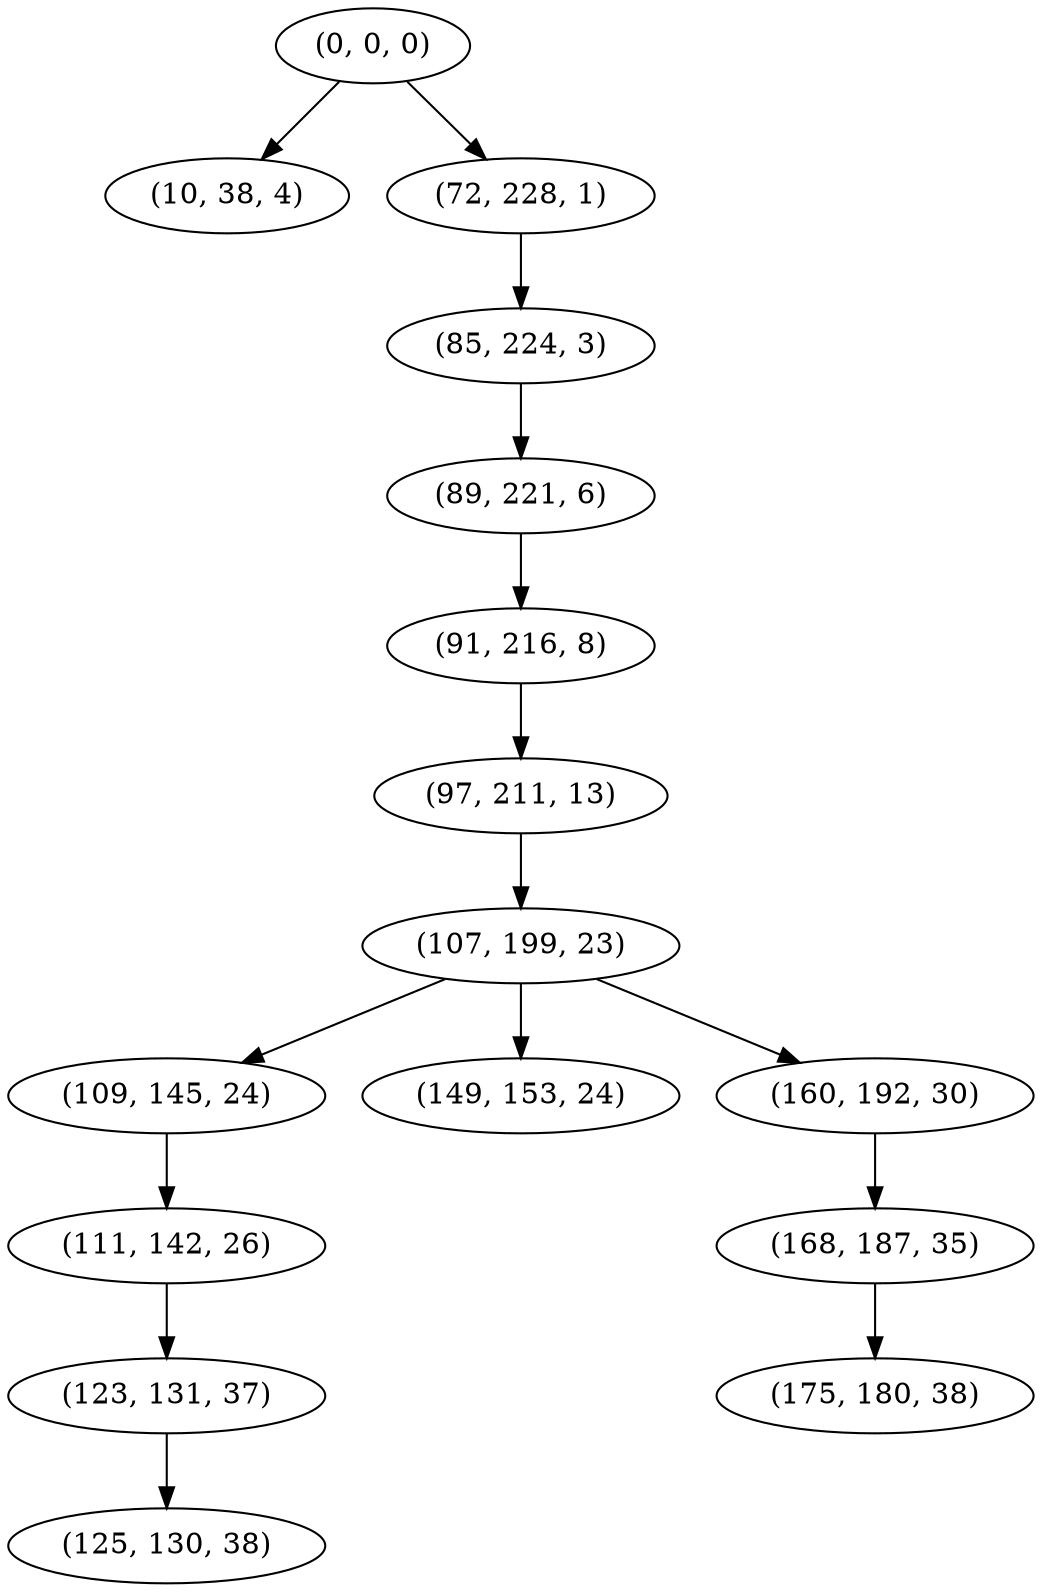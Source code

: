 digraph tree {
    "(0, 0, 0)";
    "(10, 38, 4)";
    "(72, 228, 1)";
    "(85, 224, 3)";
    "(89, 221, 6)";
    "(91, 216, 8)";
    "(97, 211, 13)";
    "(107, 199, 23)";
    "(109, 145, 24)";
    "(111, 142, 26)";
    "(123, 131, 37)";
    "(125, 130, 38)";
    "(149, 153, 24)";
    "(160, 192, 30)";
    "(168, 187, 35)";
    "(175, 180, 38)";
    "(0, 0, 0)" -> "(10, 38, 4)";
    "(0, 0, 0)" -> "(72, 228, 1)";
    "(72, 228, 1)" -> "(85, 224, 3)";
    "(85, 224, 3)" -> "(89, 221, 6)";
    "(89, 221, 6)" -> "(91, 216, 8)";
    "(91, 216, 8)" -> "(97, 211, 13)";
    "(97, 211, 13)" -> "(107, 199, 23)";
    "(107, 199, 23)" -> "(109, 145, 24)";
    "(107, 199, 23)" -> "(149, 153, 24)";
    "(107, 199, 23)" -> "(160, 192, 30)";
    "(109, 145, 24)" -> "(111, 142, 26)";
    "(111, 142, 26)" -> "(123, 131, 37)";
    "(123, 131, 37)" -> "(125, 130, 38)";
    "(160, 192, 30)" -> "(168, 187, 35)";
    "(168, 187, 35)" -> "(175, 180, 38)";
}
